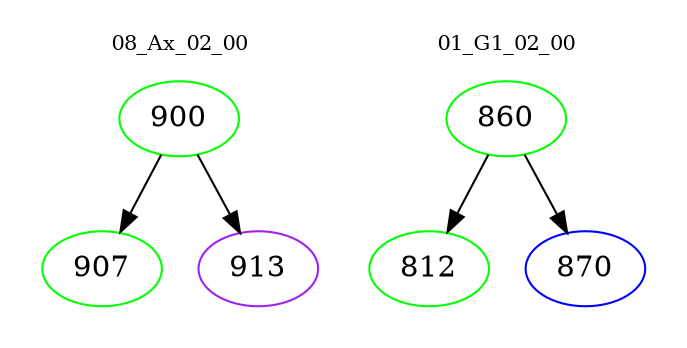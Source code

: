 digraph{
subgraph cluster_0 {
color = white
label = "08_Ax_02_00";
fontsize=10;
T0_900 [label="900", color="green"]
T0_900 -> T0_907 [color="black"]
T0_907 [label="907", color="green"]
T0_900 -> T0_913 [color="black"]
T0_913 [label="913", color="purple"]
}
subgraph cluster_1 {
color = white
label = "01_G1_02_00";
fontsize=10;
T1_860 [label="860", color="green"]
T1_860 -> T1_812 [color="black"]
T1_812 [label="812", color="green"]
T1_860 -> T1_870 [color="black"]
T1_870 [label="870", color="blue"]
}
}
